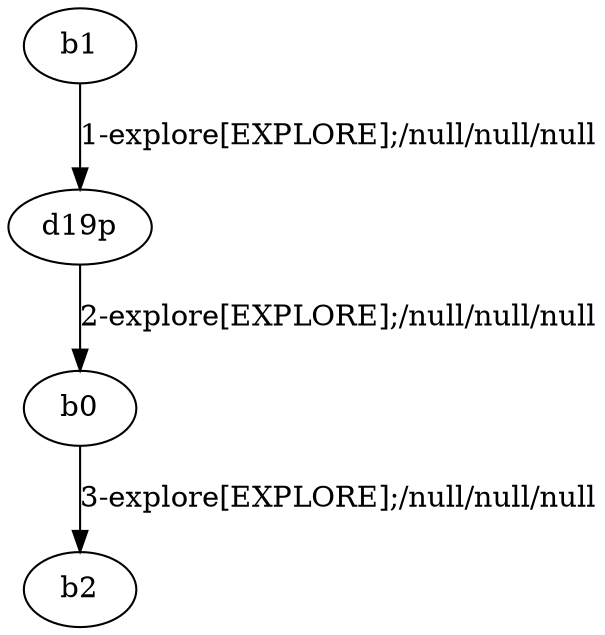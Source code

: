 # Total number of goals covered by this test: 1
# b0 --> b2

digraph g {
"b1" -> "d19p" [label = "1-explore[EXPLORE];/null/null/null"];
"d19p" -> "b0" [label = "2-explore[EXPLORE];/null/null/null"];
"b0" -> "b2" [label = "3-explore[EXPLORE];/null/null/null"];
}